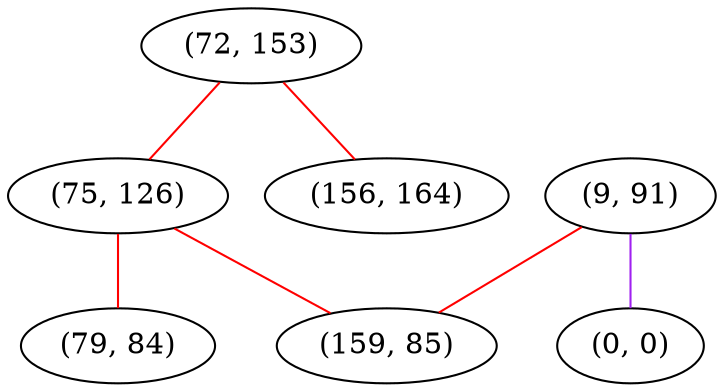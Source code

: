 graph "" {
"(72, 153)";
"(9, 91)";
"(75, 126)";
"(79, 84)";
"(0, 0)";
"(156, 164)";
"(159, 85)";
"(72, 153)" -- "(156, 164)"  [color=red, key=0, weight=1];
"(72, 153)" -- "(75, 126)"  [color=red, key=0, weight=1];
"(9, 91)" -- "(159, 85)"  [color=red, key=0, weight=1];
"(9, 91)" -- "(0, 0)"  [color=purple, key=0, weight=4];
"(75, 126)" -- "(79, 84)"  [color=red, key=0, weight=1];
"(75, 126)" -- "(159, 85)"  [color=red, key=0, weight=1];
}
